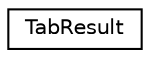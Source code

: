 digraph "Graphical Class Hierarchy"
{
 // LATEX_PDF_SIZE
  edge [fontname="Helvetica",fontsize="10",labelfontname="Helvetica",labelfontsize="10"];
  node [fontname="Helvetica",fontsize="10",shape=record];
  rankdir="LR";
  Node0 [label="TabResult",height=0.2,width=0.4,color="black", fillcolor="white", style="filled",URL="$db/d1b/sqlite3_8c.html#d7/de1/structTabResult",tooltip=" "];
}
